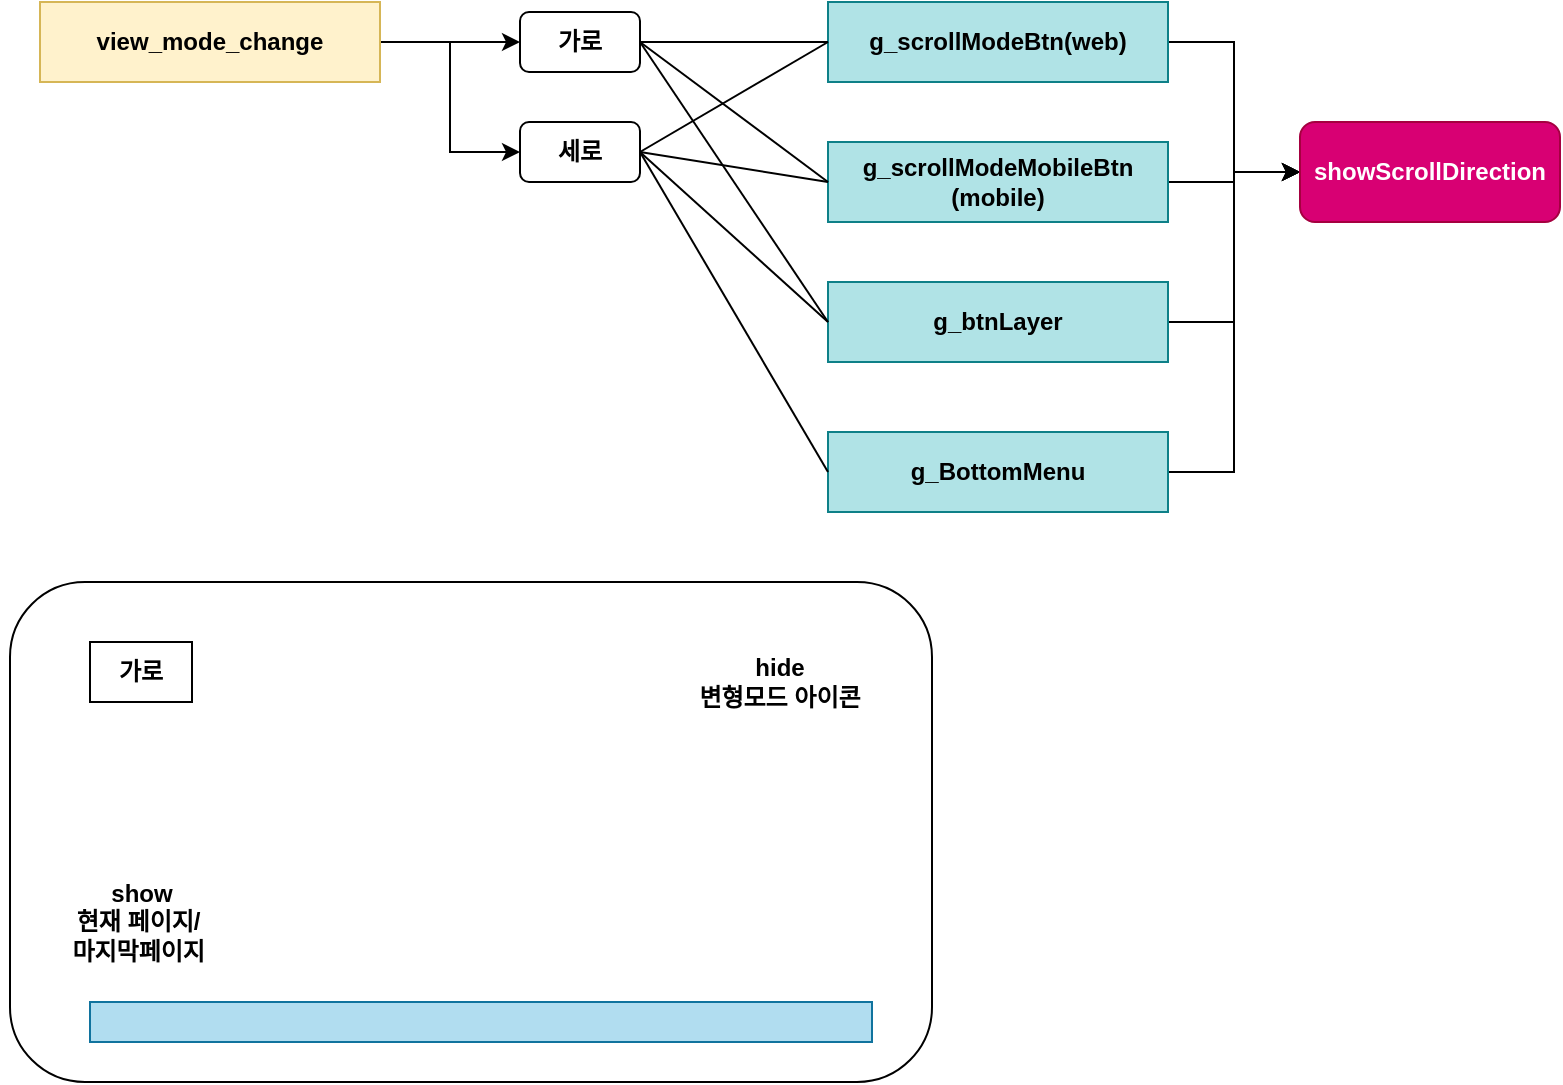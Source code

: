 <mxfile version="14.7.6" type="github">
  <diagram id="78VgAx4G6hqRdHA-PGtD" name="Page-1">
    <mxGraphModel dx="1038" dy="547" grid="1" gridSize="10" guides="1" tooltips="1" connect="1" arrows="1" fold="1" page="1" pageScale="1" pageWidth="827" pageHeight="1169" math="0" shadow="0">
      <root>
        <mxCell id="0" />
        <mxCell id="1" parent="0" />
        <mxCell id="AWRYzJrN58ZLF8CjyQY_-20" style="edgeStyle=orthogonalEdgeStyle;rounded=0;orthogonalLoop=1;jettySize=auto;html=1;entryX=0;entryY=0.5;entryDx=0;entryDy=0;" edge="1" parent="1" source="AWRYzJrN58ZLF8CjyQY_-6" target="AWRYzJrN58ZLF8CjyQY_-16">
          <mxGeometry relative="1" as="geometry" />
        </mxCell>
        <mxCell id="AWRYzJrN58ZLF8CjyQY_-21" style="edgeStyle=orthogonalEdgeStyle;rounded=0;orthogonalLoop=1;jettySize=auto;html=1;exitX=1;exitY=0.5;exitDx=0;exitDy=0;entryX=0;entryY=0.5;entryDx=0;entryDy=0;" edge="1" parent="1" source="AWRYzJrN58ZLF8CjyQY_-6" target="AWRYzJrN58ZLF8CjyQY_-18">
          <mxGeometry relative="1" as="geometry" />
        </mxCell>
        <mxCell id="AWRYzJrN58ZLF8CjyQY_-6" value="&lt;b&gt;view_mode_change&lt;/b&gt;" style="rounded=0;whiteSpace=wrap;html=1;fillColor=#fff2cc;strokeColor=#d6b656;" vertex="1" parent="1">
          <mxGeometry x="34" y="30" width="170" height="40" as="geometry" />
        </mxCell>
        <mxCell id="AWRYzJrN58ZLF8CjyQY_-25" style="edgeStyle=orthogonalEdgeStyle;rounded=0;orthogonalLoop=1;jettySize=auto;html=1;entryX=0;entryY=0.5;entryDx=0;entryDy=0;" edge="1" parent="1" source="AWRYzJrN58ZLF8CjyQY_-11" target="AWRYzJrN58ZLF8CjyQY_-15">
          <mxGeometry relative="1" as="geometry" />
        </mxCell>
        <mxCell id="AWRYzJrN58ZLF8CjyQY_-11" value="&lt;b&gt;g_scrollModeBtn(web)&lt;/b&gt;" style="rounded=0;whiteSpace=wrap;html=1;fillColor=#b0e3e6;strokeColor=#0e8088;" vertex="1" parent="1">
          <mxGeometry x="428" y="30" width="170" height="40" as="geometry" />
        </mxCell>
        <mxCell id="AWRYzJrN58ZLF8CjyQY_-26" style="edgeStyle=orthogonalEdgeStyle;rounded=0;orthogonalLoop=1;jettySize=auto;html=1;entryX=0;entryY=0.5;entryDx=0;entryDy=0;" edge="1" parent="1" source="AWRYzJrN58ZLF8CjyQY_-12" target="AWRYzJrN58ZLF8CjyQY_-15">
          <mxGeometry relative="1" as="geometry" />
        </mxCell>
        <mxCell id="AWRYzJrN58ZLF8CjyQY_-12" value="&lt;b&gt;g_scrollModeMobileBtn&lt;br&gt;(mobile)&lt;br&gt;&lt;/b&gt;" style="rounded=0;whiteSpace=wrap;html=1;fillColor=#b0e3e6;strokeColor=#0e8088;" vertex="1" parent="1">
          <mxGeometry x="428" y="100" width="170" height="40" as="geometry" />
        </mxCell>
        <mxCell id="AWRYzJrN58ZLF8CjyQY_-27" style="edgeStyle=orthogonalEdgeStyle;rounded=0;orthogonalLoop=1;jettySize=auto;html=1;entryX=0;entryY=0.5;entryDx=0;entryDy=0;" edge="1" parent="1" source="AWRYzJrN58ZLF8CjyQY_-13" target="AWRYzJrN58ZLF8CjyQY_-15">
          <mxGeometry relative="1" as="geometry" />
        </mxCell>
        <mxCell id="AWRYzJrN58ZLF8CjyQY_-13" value="&lt;b&gt;g_btnLayer&lt;/b&gt;" style="rounded=0;whiteSpace=wrap;html=1;fillColor=#b0e3e6;strokeColor=#0e8088;" vertex="1" parent="1">
          <mxGeometry x="428" y="170" width="170" height="40" as="geometry" />
        </mxCell>
        <mxCell id="AWRYzJrN58ZLF8CjyQY_-28" style="edgeStyle=orthogonalEdgeStyle;rounded=0;orthogonalLoop=1;jettySize=auto;html=1;entryX=0;entryY=0.5;entryDx=0;entryDy=0;" edge="1" parent="1" source="AWRYzJrN58ZLF8CjyQY_-14" target="AWRYzJrN58ZLF8CjyQY_-15">
          <mxGeometry relative="1" as="geometry" />
        </mxCell>
        <mxCell id="AWRYzJrN58ZLF8CjyQY_-14" value="&lt;b&gt;g_BottomMenu&lt;/b&gt;" style="rounded=0;whiteSpace=wrap;html=1;fillColor=#b0e3e6;strokeColor=#0e8088;" vertex="1" parent="1">
          <mxGeometry x="428" y="245" width="170" height="40" as="geometry" />
        </mxCell>
        <mxCell id="AWRYzJrN58ZLF8CjyQY_-15" value="&lt;b&gt;showScrollDirection&lt;/b&gt;" style="rounded=1;whiteSpace=wrap;html=1;fillColor=#d80073;strokeColor=#A50040;fontColor=#ffffff;" vertex="1" parent="1">
          <mxGeometry x="664" y="90" width="130" height="50" as="geometry" />
        </mxCell>
        <mxCell id="AWRYzJrN58ZLF8CjyQY_-16" value="&lt;b&gt;가로&lt;/b&gt;" style="rounded=1;whiteSpace=wrap;html=1;" vertex="1" parent="1">
          <mxGeometry x="274" y="35" width="60" height="30" as="geometry" />
        </mxCell>
        <mxCell id="AWRYzJrN58ZLF8CjyQY_-18" value="&lt;b&gt;세로&lt;/b&gt;" style="rounded=1;whiteSpace=wrap;html=1;" vertex="1" parent="1">
          <mxGeometry x="274" y="90" width="60" height="30" as="geometry" />
        </mxCell>
        <mxCell id="AWRYzJrN58ZLF8CjyQY_-22" value="" style="endArrow=none;html=1;entryX=0;entryY=0.5;entryDx=0;entryDy=0;exitX=1;exitY=0.5;exitDx=0;exitDy=0;" edge="1" parent="1" source="AWRYzJrN58ZLF8CjyQY_-16" target="AWRYzJrN58ZLF8CjyQY_-11">
          <mxGeometry width="50" height="50" relative="1" as="geometry">
            <mxPoint x="324" y="200" as="sourcePoint" />
            <mxPoint x="374" y="150" as="targetPoint" />
          </mxGeometry>
        </mxCell>
        <mxCell id="AWRYzJrN58ZLF8CjyQY_-23" value="" style="endArrow=none;html=1;entryX=0;entryY=0.5;entryDx=0;entryDy=0;exitX=1;exitY=0.5;exitDx=0;exitDy=0;" edge="1" parent="1" source="AWRYzJrN58ZLF8CjyQY_-16" target="AWRYzJrN58ZLF8CjyQY_-12">
          <mxGeometry width="50" height="50" relative="1" as="geometry">
            <mxPoint x="344" y="60" as="sourcePoint" />
            <mxPoint x="438" y="60" as="targetPoint" />
          </mxGeometry>
        </mxCell>
        <mxCell id="AWRYzJrN58ZLF8CjyQY_-24" value="" style="endArrow=none;html=1;entryX=0;entryY=0.5;entryDx=0;entryDy=0;exitX=1;exitY=0.5;exitDx=0;exitDy=0;" edge="1" parent="1" source="AWRYzJrN58ZLF8CjyQY_-16" target="AWRYzJrN58ZLF8CjyQY_-13">
          <mxGeometry width="50" height="50" relative="1" as="geometry">
            <mxPoint x="314" y="140" as="sourcePoint" />
            <mxPoint x="408" y="210" as="targetPoint" />
          </mxGeometry>
        </mxCell>
        <mxCell id="AWRYzJrN58ZLF8CjyQY_-29" value="" style="endArrow=none;html=1;entryX=0;entryY=0.5;entryDx=0;entryDy=0;exitX=1;exitY=0.5;exitDx=0;exitDy=0;" edge="1" parent="1" source="AWRYzJrN58ZLF8CjyQY_-18" target="AWRYzJrN58ZLF8CjyQY_-11">
          <mxGeometry width="50" height="50" relative="1" as="geometry">
            <mxPoint x="274" y="150" as="sourcePoint" />
            <mxPoint x="368" y="290" as="targetPoint" />
          </mxGeometry>
        </mxCell>
        <mxCell id="AWRYzJrN58ZLF8CjyQY_-31" value="" style="endArrow=none;html=1;entryX=0;entryY=0.5;entryDx=0;entryDy=0;exitX=1;exitY=0.5;exitDx=0;exitDy=0;" edge="1" parent="1" source="AWRYzJrN58ZLF8CjyQY_-18" target="AWRYzJrN58ZLF8CjyQY_-12">
          <mxGeometry width="50" height="50" relative="1" as="geometry">
            <mxPoint x="334" y="145" as="sourcePoint" />
            <mxPoint x="428" y="90" as="targetPoint" />
          </mxGeometry>
        </mxCell>
        <mxCell id="AWRYzJrN58ZLF8CjyQY_-32" value="" style="endArrow=none;html=1;entryX=0;entryY=0.5;entryDx=0;entryDy=0;exitX=1;exitY=0.5;exitDx=0;exitDy=0;" edge="1" parent="1" source="AWRYzJrN58ZLF8CjyQY_-18" target="AWRYzJrN58ZLF8CjyQY_-13">
          <mxGeometry width="50" height="50" relative="1" as="geometry">
            <mxPoint x="290" y="182.5" as="sourcePoint" />
            <mxPoint x="384" y="197.5" as="targetPoint" />
          </mxGeometry>
        </mxCell>
        <mxCell id="AWRYzJrN58ZLF8CjyQY_-34" value="" style="endArrow=none;html=1;entryX=0;entryY=0.5;entryDx=0;entryDy=0;exitX=1;exitY=0.5;exitDx=0;exitDy=0;" edge="1" parent="1" source="AWRYzJrN58ZLF8CjyQY_-18" target="AWRYzJrN58ZLF8CjyQY_-14">
          <mxGeometry width="50" height="50" relative="1" as="geometry">
            <mxPoint x="290" y="210" as="sourcePoint" />
            <mxPoint x="384" y="295" as="targetPoint" />
          </mxGeometry>
        </mxCell>
        <mxCell id="AWRYzJrN58ZLF8CjyQY_-35" value="" style="rounded=1;whiteSpace=wrap;html=1;" vertex="1" parent="1">
          <mxGeometry x="19" y="320" width="461" height="250" as="geometry" />
        </mxCell>
        <mxCell id="AWRYzJrN58ZLF8CjyQY_-36" value="&lt;b&gt;가로&lt;/b&gt;" style="rounded=0;whiteSpace=wrap;html=1;" vertex="1" parent="1">
          <mxGeometry x="59" y="350" width="51" height="30" as="geometry" />
        </mxCell>
        <mxCell id="AWRYzJrN58ZLF8CjyQY_-37" value="" style="rounded=0;whiteSpace=wrap;html=1;fillColor=#b1ddf0;strokeColor=#10739e;" vertex="1" parent="1">
          <mxGeometry x="59" y="530" width="391" height="20" as="geometry" />
        </mxCell>
        <mxCell id="AWRYzJrN58ZLF8CjyQY_-38" value="&lt;b&gt;show&lt;br&gt;현재 페이지/&amp;nbsp;&lt;br&gt;마지막페이지&lt;/b&gt;&amp;nbsp;" style="text;html=1;strokeColor=none;fillColor=none;align=center;verticalAlign=middle;whiteSpace=wrap;rounded=0;" vertex="1" parent="1">
          <mxGeometry x="14.5" y="440" width="140" height="100" as="geometry" />
        </mxCell>
        <mxCell id="AWRYzJrN58ZLF8CjyQY_-39" value="&lt;b&gt;hide&lt;br&gt;변형모드 아이콘&lt;br&gt;&lt;/b&gt;" style="text;html=1;strokeColor=none;fillColor=none;align=center;verticalAlign=middle;whiteSpace=wrap;rounded=0;" vertex="1" parent="1">
          <mxGeometry x="334" y="320" width="140" height="100" as="geometry" />
        </mxCell>
      </root>
    </mxGraphModel>
  </diagram>
</mxfile>
